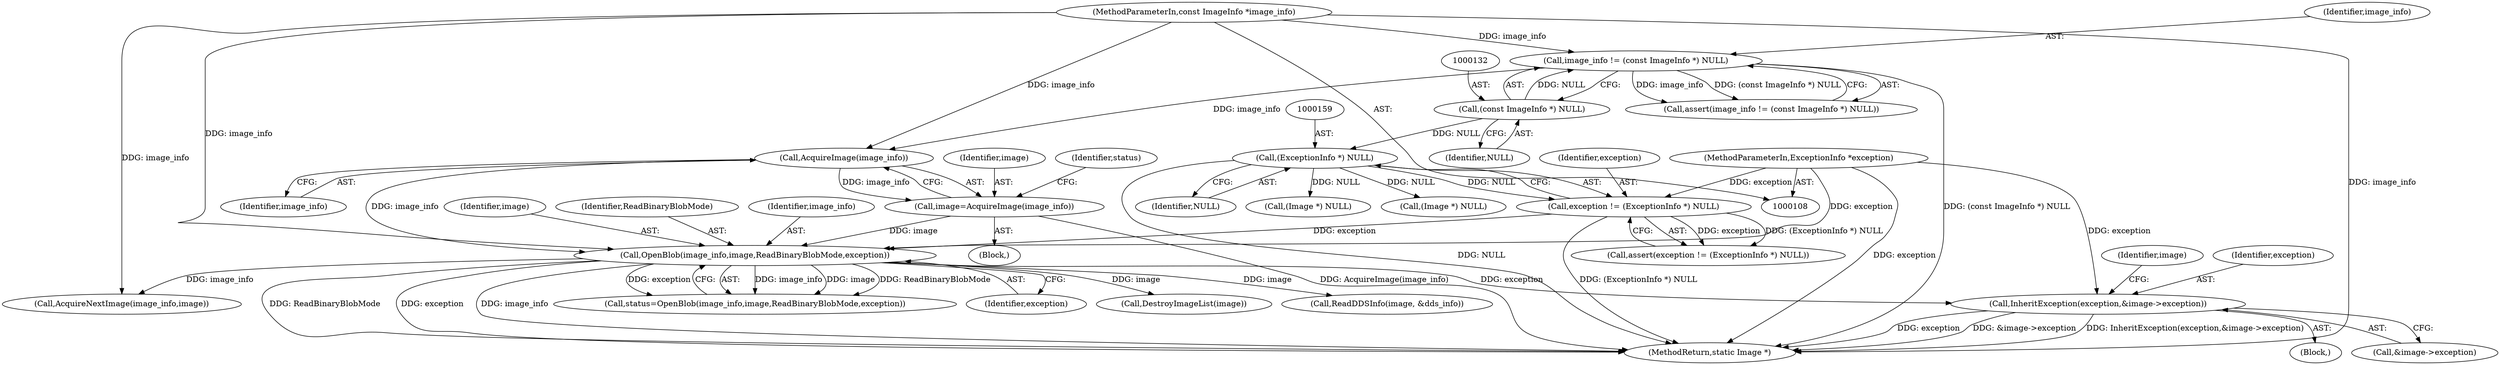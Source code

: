digraph "0_ImageMagick_f5910e91b0778e03ded45b9022be8eb8f77942cd@pointer" {
"1000541" [label="(Call,InheritException(exception,&image->exception))"];
"1000173" [label="(Call,OpenBlob(image_info,image,ReadBinaryBlobMode,exception))"];
"1000169" [label="(Call,AcquireImage(image_info))"];
"1000129" [label="(Call,image_info != (const ImageInfo *) NULL)"];
"1000109" [label="(MethodParameterIn,const ImageInfo *image_info)"];
"1000131" [label="(Call,(const ImageInfo *) NULL)"];
"1000167" [label="(Call,image=AcquireImage(image_info))"];
"1000156" [label="(Call,exception != (ExceptionInfo *) NULL)"];
"1000110" [label="(MethodParameterIn,ExceptionInfo *exception)"];
"1000158" [label="(Call,(ExceptionInfo *) NULL)"];
"1000175" [label="(Identifier,image)"];
"1000157" [label="(Identifier,exception)"];
"1000110" [label="(MethodParameterIn,ExceptionInfo *exception)"];
"1000156" [label="(Call,exception != (ExceptionInfo *) NULL)"];
"1000549" [label="(Identifier,image)"];
"1000168" [label="(Identifier,image)"];
"1000173" [label="(Call,OpenBlob(image_info,image,ReadBinaryBlobMode,exception))"];
"1000155" [label="(Call,assert(exception != (ExceptionInfo *) NULL))"];
"1000170" [label="(Identifier,image_info)"];
"1000129" [label="(Call,image_info != (const ImageInfo *) NULL)"];
"1000176" [label="(Identifier,ReadBinaryBlobMode)"];
"1000456" [label="(Call,AcquireNextImage(image_info,image))"];
"1000177" [label="(Identifier,exception)"];
"1000541" [label="(Call,InheritException(exception,&image->exception))"];
"1000111" [label="(Block,)"];
"1000174" [label="(Identifier,image_info)"];
"1000169" [label="(Call,AcquireImage(image_info))"];
"1000160" [label="(Identifier,NULL)"];
"1000185" [label="(Call,DestroyImageList(image))"];
"1000131" [label="(Call,(const ImageInfo *) NULL)"];
"1000133" [label="(Identifier,NULL)"];
"1000542" [label="(Identifier,exception)"];
"1000193" [label="(Call,ReadDDSInfo(image, &dds_info))"];
"1000128" [label="(Call,assert(image_info != (const ImageInfo *) NULL))"];
"1000540" [label="(Block,)"];
"1000158" [label="(Call,(ExceptionInfo *) NULL)"];
"1000463" [label="(Call,(Image *) NULL)"];
"1000167" [label="(Call,image=AcquireImage(image_info))"];
"1000576" [label="(MethodReturn,static Image *)"];
"1000171" [label="(Call,status=OpenBlob(image_info,image,ReadBinaryBlobMode,exception))"];
"1000188" [label="(Call,(Image *) NULL)"];
"1000543" [label="(Call,&image->exception)"];
"1000130" [label="(Identifier,image_info)"];
"1000109" [label="(MethodParameterIn,const ImageInfo *image_info)"];
"1000172" [label="(Identifier,status)"];
"1000541" -> "1000540"  [label="AST: "];
"1000541" -> "1000543"  [label="CFG: "];
"1000542" -> "1000541"  [label="AST: "];
"1000543" -> "1000541"  [label="AST: "];
"1000549" -> "1000541"  [label="CFG: "];
"1000541" -> "1000576"  [label="DDG: exception"];
"1000541" -> "1000576"  [label="DDG: &image->exception"];
"1000541" -> "1000576"  [label="DDG: InheritException(exception,&image->exception)"];
"1000173" -> "1000541"  [label="DDG: exception"];
"1000110" -> "1000541"  [label="DDG: exception"];
"1000173" -> "1000171"  [label="AST: "];
"1000173" -> "1000177"  [label="CFG: "];
"1000174" -> "1000173"  [label="AST: "];
"1000175" -> "1000173"  [label="AST: "];
"1000176" -> "1000173"  [label="AST: "];
"1000177" -> "1000173"  [label="AST: "];
"1000171" -> "1000173"  [label="CFG: "];
"1000173" -> "1000576"  [label="DDG: ReadBinaryBlobMode"];
"1000173" -> "1000576"  [label="DDG: exception"];
"1000173" -> "1000576"  [label="DDG: image_info"];
"1000173" -> "1000171"  [label="DDG: image_info"];
"1000173" -> "1000171"  [label="DDG: image"];
"1000173" -> "1000171"  [label="DDG: ReadBinaryBlobMode"];
"1000173" -> "1000171"  [label="DDG: exception"];
"1000169" -> "1000173"  [label="DDG: image_info"];
"1000109" -> "1000173"  [label="DDG: image_info"];
"1000167" -> "1000173"  [label="DDG: image"];
"1000156" -> "1000173"  [label="DDG: exception"];
"1000110" -> "1000173"  [label="DDG: exception"];
"1000173" -> "1000185"  [label="DDG: image"];
"1000173" -> "1000193"  [label="DDG: image"];
"1000173" -> "1000456"  [label="DDG: image_info"];
"1000169" -> "1000167"  [label="AST: "];
"1000169" -> "1000170"  [label="CFG: "];
"1000170" -> "1000169"  [label="AST: "];
"1000167" -> "1000169"  [label="CFG: "];
"1000169" -> "1000167"  [label="DDG: image_info"];
"1000129" -> "1000169"  [label="DDG: image_info"];
"1000109" -> "1000169"  [label="DDG: image_info"];
"1000129" -> "1000128"  [label="AST: "];
"1000129" -> "1000131"  [label="CFG: "];
"1000130" -> "1000129"  [label="AST: "];
"1000131" -> "1000129"  [label="AST: "];
"1000128" -> "1000129"  [label="CFG: "];
"1000129" -> "1000576"  [label="DDG: (const ImageInfo *) NULL"];
"1000129" -> "1000128"  [label="DDG: image_info"];
"1000129" -> "1000128"  [label="DDG: (const ImageInfo *) NULL"];
"1000109" -> "1000129"  [label="DDG: image_info"];
"1000131" -> "1000129"  [label="DDG: NULL"];
"1000109" -> "1000108"  [label="AST: "];
"1000109" -> "1000576"  [label="DDG: image_info"];
"1000109" -> "1000456"  [label="DDG: image_info"];
"1000131" -> "1000133"  [label="CFG: "];
"1000132" -> "1000131"  [label="AST: "];
"1000133" -> "1000131"  [label="AST: "];
"1000131" -> "1000158"  [label="DDG: NULL"];
"1000167" -> "1000111"  [label="AST: "];
"1000168" -> "1000167"  [label="AST: "];
"1000172" -> "1000167"  [label="CFG: "];
"1000167" -> "1000576"  [label="DDG: AcquireImage(image_info)"];
"1000156" -> "1000155"  [label="AST: "];
"1000156" -> "1000158"  [label="CFG: "];
"1000157" -> "1000156"  [label="AST: "];
"1000158" -> "1000156"  [label="AST: "];
"1000155" -> "1000156"  [label="CFG: "];
"1000156" -> "1000576"  [label="DDG: (ExceptionInfo *) NULL"];
"1000156" -> "1000155"  [label="DDG: exception"];
"1000156" -> "1000155"  [label="DDG: (ExceptionInfo *) NULL"];
"1000110" -> "1000156"  [label="DDG: exception"];
"1000158" -> "1000156"  [label="DDG: NULL"];
"1000110" -> "1000108"  [label="AST: "];
"1000110" -> "1000576"  [label="DDG: exception"];
"1000158" -> "1000160"  [label="CFG: "];
"1000159" -> "1000158"  [label="AST: "];
"1000160" -> "1000158"  [label="AST: "];
"1000158" -> "1000576"  [label="DDG: NULL"];
"1000158" -> "1000188"  [label="DDG: NULL"];
"1000158" -> "1000463"  [label="DDG: NULL"];
}
